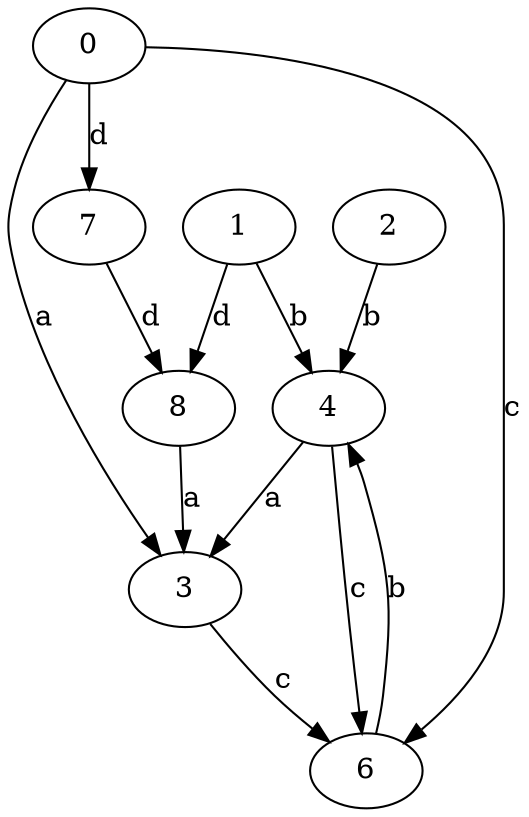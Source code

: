 strict digraph  {
2;
3;
4;
0;
6;
7;
1;
8;
2 -> 4  [label=b];
3 -> 6  [label=c];
4 -> 3  [label=a];
4 -> 6  [label=c];
0 -> 3  [label=a];
0 -> 6  [label=c];
0 -> 7  [label=d];
6 -> 4  [label=b];
7 -> 8  [label=d];
1 -> 4  [label=b];
1 -> 8  [label=d];
8 -> 3  [label=a];
}

